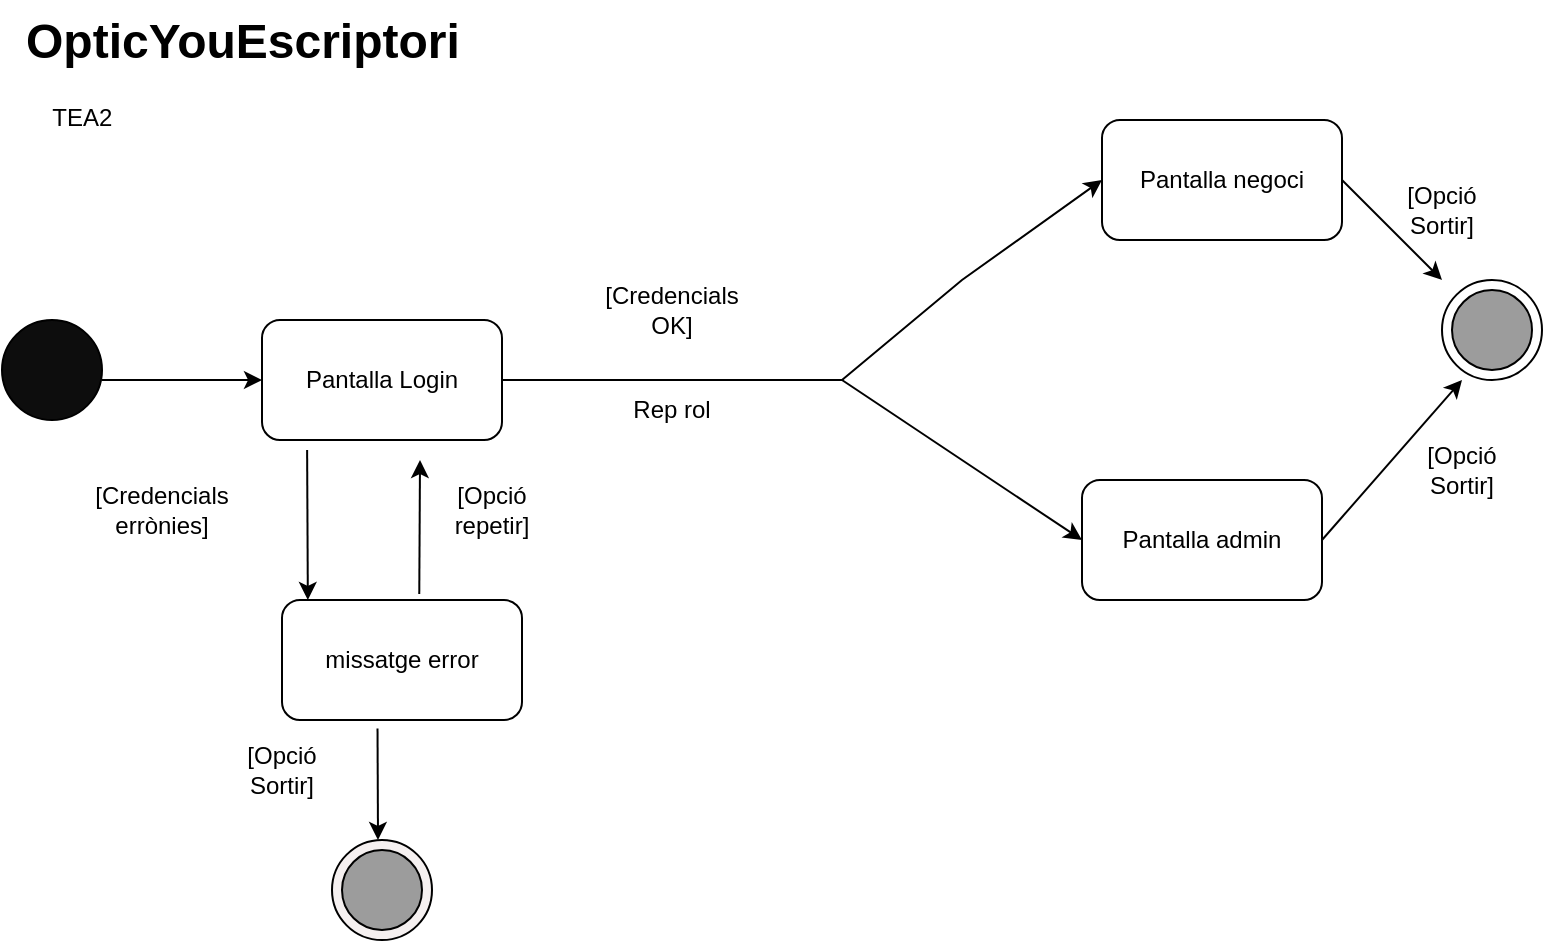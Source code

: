 <mxfile version="26.1.1">
  <diagram id="prtHgNgQTEPvFCAcTncT" name="Page-1">
    <mxGraphModel dx="1050" dy="565" grid="1" gridSize="10" guides="1" tooltips="1" connect="1" arrows="1" fold="1" page="1" pageScale="1" pageWidth="827" pageHeight="1169" math="0" shadow="0">
      <root>
        <mxCell id="0" />
        <mxCell id="1" parent="0" />
        <mxCell id="PolnotQcOmMcgYBt6xMY-1" value="" style="ellipse;whiteSpace=wrap;html=1;aspect=fixed;fillColor=#0D0D0D;" vertex="1" parent="1">
          <mxGeometry x="20" y="250" width="50" height="50" as="geometry" />
        </mxCell>
        <mxCell id="PolnotQcOmMcgYBt6xMY-3" value="" style="endArrow=classic;html=1;rounded=0;" edge="1" parent="1">
          <mxGeometry width="50" height="50" relative="1" as="geometry">
            <mxPoint x="70" y="280" as="sourcePoint" />
            <mxPoint x="150" y="280" as="targetPoint" />
            <Array as="points">
              <mxPoint x="100" y="280" />
            </Array>
          </mxGeometry>
        </mxCell>
        <mxCell id="PolnotQcOmMcgYBt6xMY-4" value="Pantalla Login" style="rounded=1;whiteSpace=wrap;html=1;" vertex="1" parent="1">
          <mxGeometry x="150" y="250" width="120" height="60" as="geometry" />
        </mxCell>
        <mxCell id="PolnotQcOmMcgYBt6xMY-5" value="" style="endArrow=classic;html=1;rounded=0;exitX=0.188;exitY=1.083;exitDx=0;exitDy=0;exitPerimeter=0;" edge="1" parent="1" source="PolnotQcOmMcgYBt6xMY-4">
          <mxGeometry width="50" height="50" relative="1" as="geometry">
            <mxPoint x="210" y="370" as="sourcePoint" />
            <mxPoint x="172.927" y="390" as="targetPoint" />
          </mxGeometry>
        </mxCell>
        <mxCell id="PolnotQcOmMcgYBt6xMY-7" value="[Credencials errònies]" style="text;html=1;align=center;verticalAlign=middle;whiteSpace=wrap;rounded=0;" vertex="1" parent="1">
          <mxGeometry x="70" y="330" width="60" height="30" as="geometry" />
        </mxCell>
        <mxCell id="PolnotQcOmMcgYBt6xMY-8" value="missatge error" style="rounded=1;whiteSpace=wrap;html=1;" vertex="1" parent="1">
          <mxGeometry x="160" y="390" width="120" height="60" as="geometry" />
        </mxCell>
        <mxCell id="PolnotQcOmMcgYBt6xMY-10" value="" style="endArrow=classic;html=1;rounded=0;exitX=0.572;exitY=-0.05;exitDx=0;exitDy=0;exitPerimeter=0;" edge="1" parent="1" source="PolnotQcOmMcgYBt6xMY-8">
          <mxGeometry width="50" height="50" relative="1" as="geometry">
            <mxPoint x="210" y="370" as="sourcePoint" />
            <mxPoint x="229" y="320" as="targetPoint" />
          </mxGeometry>
        </mxCell>
        <mxCell id="PolnotQcOmMcgYBt6xMY-11" value="" style="endArrow=classic;html=1;rounded=0;exitX=0.398;exitY=1.07;exitDx=0;exitDy=0;exitPerimeter=0;" edge="1" parent="1" source="PolnotQcOmMcgYBt6xMY-8">
          <mxGeometry width="50" height="50" relative="1" as="geometry">
            <mxPoint x="210" y="480" as="sourcePoint" />
            <mxPoint x="208" y="510" as="targetPoint" />
          </mxGeometry>
        </mxCell>
        <mxCell id="PolnotQcOmMcgYBt6xMY-12" value="[Opció Sortir]" style="text;html=1;align=center;verticalAlign=middle;whiteSpace=wrap;rounded=0;" vertex="1" parent="1">
          <mxGeometry x="130" y="460" width="60" height="30" as="geometry" />
        </mxCell>
        <mxCell id="PolnotQcOmMcgYBt6xMY-13" value="" style="ellipse;whiteSpace=wrap;html=1;aspect=fixed;fillStyle=auto;fillColor=light-dark(#f5f0f0, #696969);" vertex="1" parent="1">
          <mxGeometry x="185" y="510" width="50" height="50" as="geometry" />
        </mxCell>
        <mxCell id="PolnotQcOmMcgYBt6xMY-14" value="" style="ellipse;whiteSpace=wrap;html=1;aspect=fixed;fillColor=light-dark(#9c9c9c, #ededed);" vertex="1" parent="1">
          <mxGeometry x="190" y="515" width="40" height="40" as="geometry" />
        </mxCell>
        <mxCell id="PolnotQcOmMcgYBt6xMY-15" value="[Opció repetir]" style="text;html=1;align=center;verticalAlign=middle;whiteSpace=wrap;rounded=0;" vertex="1" parent="1">
          <mxGeometry x="235" y="330" width="60" height="30" as="geometry" />
        </mxCell>
        <mxCell id="PolnotQcOmMcgYBt6xMY-17" value="[Credencials OK]" style="text;html=1;align=center;verticalAlign=middle;whiteSpace=wrap;rounded=0;" vertex="1" parent="1">
          <mxGeometry x="350" y="230" width="10" height="30" as="geometry" />
        </mxCell>
        <mxCell id="PolnotQcOmMcgYBt6xMY-18" value="Rep rol" style="text;html=1;align=center;verticalAlign=middle;whiteSpace=wrap;rounded=0;" vertex="1" parent="1">
          <mxGeometry x="325" y="280" width="60" height="30" as="geometry" />
        </mxCell>
        <mxCell id="PolnotQcOmMcgYBt6xMY-25" value="" style="endArrow=none;html=1;rounded=0;exitX=1;exitY=0.5;exitDx=0;exitDy=0;" edge="1" parent="1" source="PolnotQcOmMcgYBt6xMY-4">
          <mxGeometry width="50" height="50" relative="1" as="geometry">
            <mxPoint x="390" y="460" as="sourcePoint" />
            <mxPoint x="440" y="280" as="targetPoint" />
            <Array as="points">
              <mxPoint x="310" y="280" />
            </Array>
          </mxGeometry>
        </mxCell>
        <mxCell id="PolnotQcOmMcgYBt6xMY-26" value="" style="endArrow=classic;html=1;rounded=0;entryX=0;entryY=0.5;entryDx=0;entryDy=0;" edge="1" parent="1" target="PolnotQcOmMcgYBt6xMY-28">
          <mxGeometry width="50" height="50" relative="1" as="geometry">
            <mxPoint x="440" y="280" as="sourcePoint" />
            <mxPoint x="520" y="210" as="targetPoint" />
            <Array as="points">
              <mxPoint x="500" y="230" />
            </Array>
          </mxGeometry>
        </mxCell>
        <mxCell id="PolnotQcOmMcgYBt6xMY-27" value="" style="endArrow=classic;html=1;rounded=0;" edge="1" parent="1">
          <mxGeometry width="50" height="50" relative="1" as="geometry">
            <mxPoint x="440" y="280" as="sourcePoint" />
            <mxPoint x="560" y="360" as="targetPoint" />
            <Array as="points" />
          </mxGeometry>
        </mxCell>
        <mxCell id="PolnotQcOmMcgYBt6xMY-28" value="Pantalla negoci" style="rounded=1;whiteSpace=wrap;html=1;" vertex="1" parent="1">
          <mxGeometry x="570" y="150" width="120" height="60" as="geometry" />
        </mxCell>
        <mxCell id="PolnotQcOmMcgYBt6xMY-29" value="Pantalla admin" style="rounded=1;whiteSpace=wrap;html=1;" vertex="1" parent="1">
          <mxGeometry x="560" y="330" width="120" height="60" as="geometry" />
        </mxCell>
        <mxCell id="PolnotQcOmMcgYBt6xMY-30" value="" style="endArrow=classic;html=1;rounded=0;" edge="1" parent="1">
          <mxGeometry width="50" height="50" relative="1" as="geometry">
            <mxPoint x="680" y="360" as="sourcePoint" />
            <mxPoint x="750" y="280" as="targetPoint" />
            <Array as="points" />
          </mxGeometry>
        </mxCell>
        <mxCell id="PolnotQcOmMcgYBt6xMY-32" value="" style="endArrow=classic;html=1;rounded=0;exitX=1;exitY=0.5;exitDx=0;exitDy=0;" edge="1" parent="1" source="PolnotQcOmMcgYBt6xMY-28">
          <mxGeometry width="50" height="50" relative="1" as="geometry">
            <mxPoint x="700" y="180" as="sourcePoint" />
            <mxPoint x="740" y="230" as="targetPoint" />
            <Array as="points" />
          </mxGeometry>
        </mxCell>
        <mxCell id="PolnotQcOmMcgYBt6xMY-33" value="[Opció Sortir]" style="text;html=1;align=center;verticalAlign=middle;whiteSpace=wrap;rounded=0;" vertex="1" parent="1">
          <mxGeometry x="710" y="180" width="60" height="30" as="geometry" />
        </mxCell>
        <mxCell id="PolnotQcOmMcgYBt6xMY-34" value="[Opció Sortir]" style="text;html=1;align=center;verticalAlign=middle;whiteSpace=wrap;rounded=0;" vertex="1" parent="1">
          <mxGeometry x="720" y="310" width="60" height="30" as="geometry" />
        </mxCell>
        <mxCell id="PolnotQcOmMcgYBt6xMY-36" value="" style="ellipse;whiteSpace=wrap;html=1;aspect=fixed;" vertex="1" parent="1">
          <mxGeometry x="740" y="230" width="50" height="50" as="geometry" />
        </mxCell>
        <mxCell id="PolnotQcOmMcgYBt6xMY-37" value="" style="ellipse;whiteSpace=wrap;html=1;aspect=fixed;fillColor=light-dark(#9c9c9c, #ededed);" vertex="1" parent="1">
          <mxGeometry x="745" y="235" width="40" height="40" as="geometry" />
        </mxCell>
        <mxCell id="PolnotQcOmMcgYBt6xMY-40" value="&lt;h1 style=&quot;margin-top: 0px;&quot;&gt;OpticYouEscriptori&lt;/h1&gt;&lt;div&gt;&amp;nbsp; &amp;nbsp; TEA2&amp;nbsp;&lt;/div&gt;" style="text;html=1;whiteSpace=wrap;overflow=hidden;rounded=0;" vertex="1" parent="1">
          <mxGeometry x="30" y="90" width="270" height="120" as="geometry" />
        </mxCell>
      </root>
    </mxGraphModel>
  </diagram>
</mxfile>
